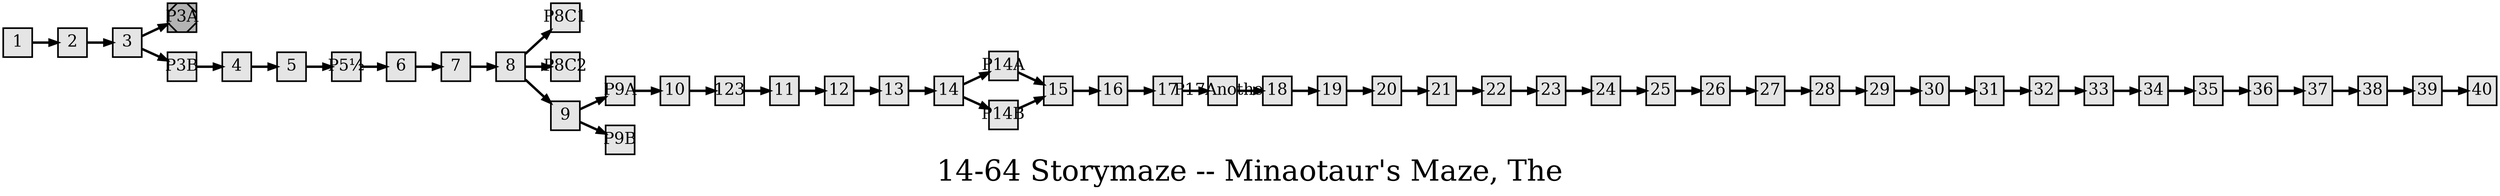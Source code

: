 digraph g{
  graph [ label="14-64 Storymaze -- Minaotaur's Maze, The" rankdir=LR, ordering=out, fontsize=36, nodesep="0.35", ranksep="0.45"];
  node  [shape=rect, penwidth=2, fontsize=20, style=filled, fillcolor=grey90, margin="0,0", labelfloat=true, regular=true, fixedsize=true];
  edge  [labelfloat=true, penwidth=3, fontsize=12];
  // ---;
  // group  : Katz;
  // id     : 14-64;
  // gbid   : 3870;
  // series : StoryMaze;
  // title  : Minotaur's Maze, The;
  // author : Terry Denton;
  // credit:;
  // - name : Jeremy Douglass;
  // role : encoder;
  // date : 2017-04-16;
  // render:;
  // - name   : small;
  // styles : gvStyles-small.txt;
  // engine : dot;
  // comment: >;
  
  // ---;
  
  // From | To | Label;
  
  1 -> 2;
  2 -> 3;
  3 -> P3A;
  3 -> P3B;
  P3A	[ xlabel="E", shape=Msquare, fontsize=20, fillcolor=grey70, xlabel="" ];	// "this story continues in another dimension"
  P3B -> 4;
  4 -> 5;
  5 -> P5½;
  P5½ -> 6;
  6 -> 7;
  7 -> 8;
  8 -> P8C1;
  8 -> P8C2;
  8 -> 9;
  9 -> P9A;
  9 -> P9B;
  P9A -> 10;
  10 -> 123;
  123 -> 11;
  11 -> 12;
  12 -> 13;
  13 -> 14;
  14 -> P14A;
  14 -> P14B;
  P14A -> 15;
  P14B -> 15;
  15 -> 16;
  16 -> 17;
  17 -> P17Another;
  P17Another -> 18;
  18 -> 19;
  19 -> 20;
  20 -> 21;
  21 -> 22;
  22 -> 23;
  23 -> 24;
  24 -> 25;
  25 -> 26;
  26 -> 27;
  27 -> 28;
  28 -> 29;
  29 -> 30;
  30 -> 31;
  31 -> 32;
  32 -> 33;
  33 -> 34;
  34 -> 35;
  35 -> 36;
  36 -> 37;
  37 -> 38;
  38 -> 39;
  39 -> 40;
}

